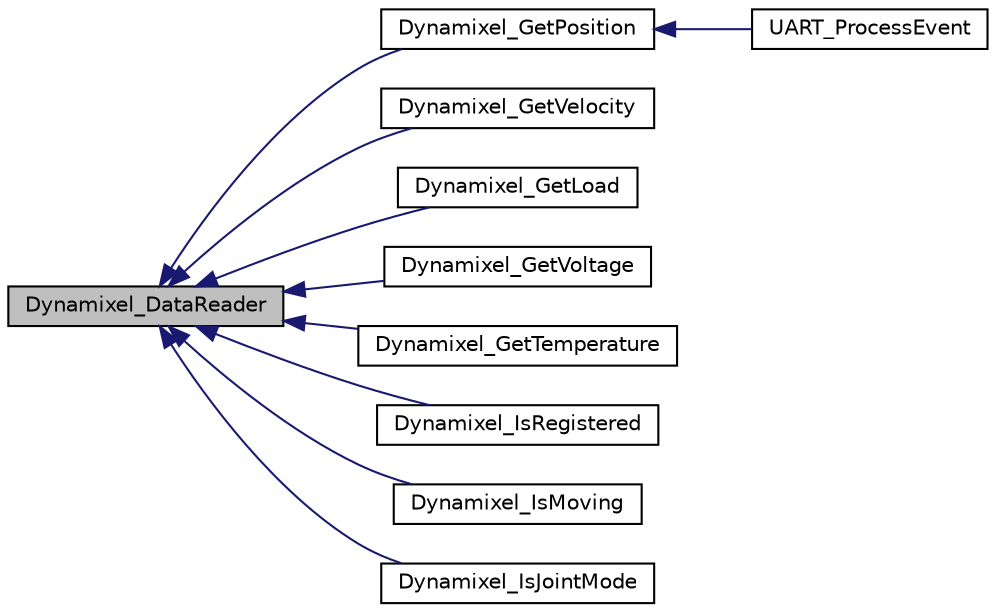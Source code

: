 digraph "Dynamixel_DataReader"
{
  edge [fontname="Helvetica",fontsize="10",labelfontname="Helvetica",labelfontsize="10"];
  node [fontname="Helvetica",fontsize="10",shape=record];
  rankdir="LR";
  Node2 [label="Dynamixel_DataReader",height=0.2,width=0.4,color="black", fillcolor="grey75", style="filled", fontcolor="black"];
  Node2 -> Node3 [dir="back",color="midnightblue",fontsize="10",style="solid",fontname="Helvetica"];
  Node3 [label="Dynamixel_GetPosition",height=0.2,width=0.4,color="black", fillcolor="white", style="filled",URL="$group___dynamixel_protocol_v1_header.html#ga3edc0f39369851f07925e38a83f67f51",tooltip="Reads the angular position of the motor in degrees. "];
  Node3 -> Node4 [dir="back",color="midnightblue",fontsize="10",style="solid",fontname="Helvetica"];
  Node4 [label="UART_ProcessEvent",height=0.2,width=0.4,color="black", fillcolor="white", style="filled",URL="$_u_a_r_t___handler_8c.html#a9714c8eb77aab0d3a5719e5233d397ca",tooltip="The UART event processor calls the low-level libraries to execute reads and writes for motors..."];
  Node2 -> Node5 [dir="back",color="midnightblue",fontsize="10",style="solid",fontname="Helvetica"];
  Node5 [label="Dynamixel_GetVelocity",height=0.2,width=0.4,color="black", fillcolor="white", style="filled",URL="$group___dynamixel_protocol_v1_header.html#gaaad13a5ad5c223678b56d23b59a1bc3a",tooltip="Reads the angular velocity of the motor in RPM. "];
  Node2 -> Node6 [dir="back",color="midnightblue",fontsize="10",style="solid",fontname="Helvetica"];
  Node6 [label="Dynamixel_GetLoad",height=0.2,width=0.4,color="black", fillcolor="white", style="filled",URL="$group___dynamixel_protocol_v1_header.html#ga2f574fbe64e91f7644bf9653540d36e1",tooltip="Reads the \"load\", the percentage of the maximum torque the motor is exerting. "];
  Node2 -> Node7 [dir="back",color="midnightblue",fontsize="10",style="solid",fontname="Helvetica"];
  Node7 [label="Dynamixel_GetVoltage",height=0.2,width=0.4,color="black", fillcolor="white", style="filled",URL="$group___dynamixel_protocol_v1_header.html#ga612a6cae0aa7f939510e1584d870652e",tooltip="Reads the motor supply voltage. "];
  Node2 -> Node8 [dir="back",color="midnightblue",fontsize="10",style="solid",fontname="Helvetica"];
  Node8 [label="Dynamixel_GetTemperature",height=0.2,width=0.4,color="black", fillcolor="white", style="filled",URL="$group___dynamixel_protocol_v1_header.html#ga1be3f0c36a3a421143dfaa04af7e0d0c",tooltip="Reads the internal motor temperature. "];
  Node2 -> Node9 [dir="back",color="midnightblue",fontsize="10",style="solid",fontname="Helvetica"];
  Node9 [label="Dynamixel_IsRegistered",height=0.2,width=0.4,color="black", fillcolor="white", style="filled",URL="$group___dynamixel_protocol_v1_header.html#ga071559df599e50e85b554cc9ea57df41",tooltip="Used to tell if a command sent was written to motor registers. "];
  Node2 -> Node10 [dir="back",color="midnightblue",fontsize="10",style="solid",fontname="Helvetica"];
  Node10 [label="Dynamixel_IsMoving",height=0.2,width=0.4,color="black", fillcolor="white", style="filled",URL="$group___dynamixel_protocol_v1_header.html#gacff925d04a9c8459a18ce97d5472df7f",tooltip="Indicates whether the motor is in motion. "];
  Node2 -> Node11 [dir="back",color="midnightblue",fontsize="10",style="solid",fontname="Helvetica"];
  Node11 [label="Dynamixel_IsJointMode",height=0.2,width=0.4,color="black", fillcolor="white", style="filled",URL="$group___dynamixel_protocol_v1_header.html#ga1927f0f96a037050b5e8a591211ef8db",tooltip="Indicates whether the motor is operating in joint mode or wheel mode. "];
}
